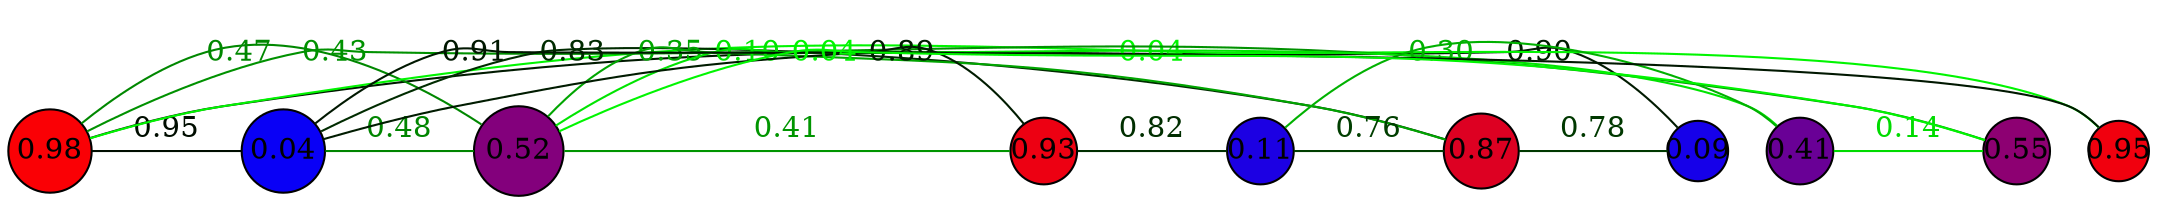 graph G {
    splines=true;
    overlap=false;
    sep="1.0";
    edge [minlen=2, constraint=false];
    0 [label="0.98", style=filled, fillcolor="#fa0005", width=0.55, height=0.55, fixedsize=true, shape=circle];
    1 [label="0.87", style=filled, fillcolor="#dd0022", width=0.50, height=0.50, fixedsize=true, shape=circle];
    2 [label="0.41", style=filled, fillcolor="#690096", width=0.45, height=0.45, fixedsize=true, shape=circle];
    3 [label="0.04", style=filled, fillcolor="#0900f6", width=0.55, height=0.55, fixedsize=true, shape=circle];
    4 [label="0.09", style=filled, fillcolor="#1600e9", width=0.40, height=0.40, fixedsize=true, shape=circle];
    5 [label="0.52", style=filled, fillcolor="#83007c", width=0.60, height=0.60, fixedsize=true, shape=circle];
    6 [label="0.93", style=filled, fillcolor="#ed0012", width=0.45, height=0.45, fixedsize=true, shape=circle];
    7 [label="0.95", style=filled, fillcolor="#f1000e", width=0.40, height=0.40, fixedsize=true, shape=circle];
    8 [label="0.55", style=filled, fillcolor="#8d0072", width=0.45, height=0.45, fixedsize=true, shape=circle];
    9 [label="0.11", style=filled, fillcolor="#1c00e3", width=0.45, height=0.45, fixedsize=true, shape=circle];
    0 -- 3 [weight=0.95, color="#000d00", fontcolor="#000d00", label="0.95"];
    0 -- 4 [weight=0.90, color="#001a00", fontcolor="#001a00", label="0.90"];
    0 -- 5 [weight=0.47, color="#008700", fontcolor="#008700", label="0.47"];
    0 -- 7 [weight=0.04, color="#00f500", fontcolor="#00f500", label="0.04"];
    0 -- 8 [weight=0.43, color="#009100", fontcolor="#009100", label="0.43"];
    1 -- 3 [weight=0.83, color="#002b00", fontcolor="#002b00", label="0.83"];
    1 -- 4 [weight=0.78, color="#003800", fontcolor="#003800", label="0.78"];
    1 -- 5 [weight=0.35, color="#00a500", fontcolor="#00a500", label="0.35"];
    1 -- 9 [weight=0.76, color="#003e00", fontcolor="#003e00", label="0.76"];
    2 -- 5 [weight=0.10, color="#00e400", fontcolor="#00e400", label="0.10"];
    2 -- 8 [weight=0.14, color="#00db00", fontcolor="#00db00", label="0.14"];
    2 -- 9 [weight=0.30, color="#00b100", fontcolor="#00b100", label="0.30"];
    3 -- 5 [weight=0.48, color="#008500", fontcolor="#008500", label="0.48"];
    3 -- 6 [weight=0.89, color="#001b00", fontcolor="#001b00", label="0.89"];
    3 -- 7 [weight=0.91, color="#001700", fontcolor="#001700", label="0.91"];
    5 -- 6 [weight=0.41, color="#009500", fontcolor="#009500", label="0.41"];
    5 -- 8 [weight=0.04, color="#00f500", fontcolor="#00f500", label="0.04"];
    6 -- 9 [weight=0.82, color="#002e00", fontcolor="#002e00", label="0.82"];
}
